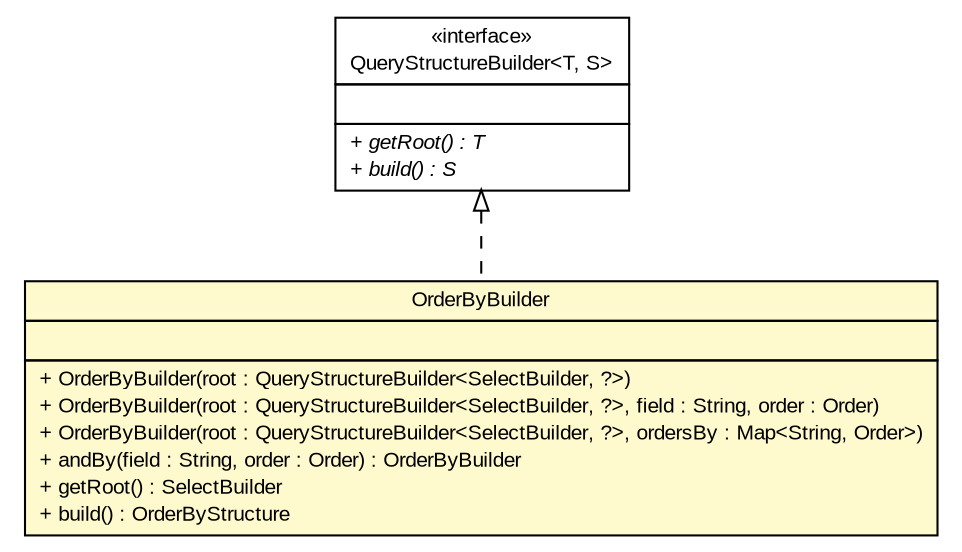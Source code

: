 #!/usr/local/bin/dot
#
# Class diagram 
# Generated by UMLGraph version R5_6 (http://www.umlgraph.org/)
#

digraph G {
	edge [fontname="arial",fontsize=10,labelfontname="arial",labelfontsize=10];
	node [fontname="arial",fontsize=10,shape=plaintext];
	nodesep=0.25;
	ranksep=0.5;
	// br.gov.to.sefaz.persistence.query.builder.QueryStructureBuilder<T, S>
	c13476 [label=<<table title="br.gov.to.sefaz.persistence.query.builder.QueryStructureBuilder" border="0" cellborder="1" cellspacing="0" cellpadding="2" port="p" href="../../../QueryStructureBuilder.html">
		<tr><td><table border="0" cellspacing="0" cellpadding="1">
<tr><td align="center" balign="center"> &#171;interface&#187; </td></tr>
<tr><td align="center" balign="center"> QueryStructureBuilder&lt;T, S&gt; </td></tr>
		</table></td></tr>
		<tr><td><table border="0" cellspacing="0" cellpadding="1">
<tr><td align="left" balign="left">  </td></tr>
		</table></td></tr>
		<tr><td><table border="0" cellspacing="0" cellpadding="1">
<tr><td align="left" balign="left"><font face="arial italic" point-size="10.0"> + getRoot() : T </font></td></tr>
<tr><td align="left" balign="left"><font face="arial italic" point-size="10.0"> + build() : S </font></td></tr>
		</table></td></tr>
		</table>>, URL="../../../QueryStructureBuilder.html", fontname="arial", fontcolor="black", fontsize=10.0];
	// br.gov.to.sefaz.persistence.query.builder.sql.select.orderby.OrderByBuilder
	c13485 [label=<<table title="br.gov.to.sefaz.persistence.query.builder.sql.select.orderby.OrderByBuilder" border="0" cellborder="1" cellspacing="0" cellpadding="2" port="p" bgcolor="lemonChiffon" href="./OrderByBuilder.html">
		<tr><td><table border="0" cellspacing="0" cellpadding="1">
<tr><td align="center" balign="center"> OrderByBuilder </td></tr>
		</table></td></tr>
		<tr><td><table border="0" cellspacing="0" cellpadding="1">
<tr><td align="left" balign="left">  </td></tr>
		</table></td></tr>
		<tr><td><table border="0" cellspacing="0" cellpadding="1">
<tr><td align="left" balign="left"> + OrderByBuilder(root : QueryStructureBuilder&lt;SelectBuilder, ?&gt;) </td></tr>
<tr><td align="left" balign="left"> + OrderByBuilder(root : QueryStructureBuilder&lt;SelectBuilder, ?&gt;, field : String, order : Order) </td></tr>
<tr><td align="left" balign="left"> + OrderByBuilder(root : QueryStructureBuilder&lt;SelectBuilder, ?&gt;, ordersBy : Map&lt;String, Order&gt;) </td></tr>
<tr><td align="left" balign="left"> + andBy(field : String, order : Order) : OrderByBuilder </td></tr>
<tr><td align="left" balign="left"> + getRoot() : SelectBuilder </td></tr>
<tr><td align="left" balign="left"> + build() : OrderByStructure </td></tr>
		</table></td></tr>
		</table>>, URL="./OrderByBuilder.html", fontname="arial", fontcolor="black", fontsize=10.0];
	//br.gov.to.sefaz.persistence.query.builder.sql.select.orderby.OrderByBuilder implements br.gov.to.sefaz.persistence.query.builder.QueryStructureBuilder<T, S>
	c13476:p -> c13485:p [dir=back,arrowtail=empty,style=dashed];
}

